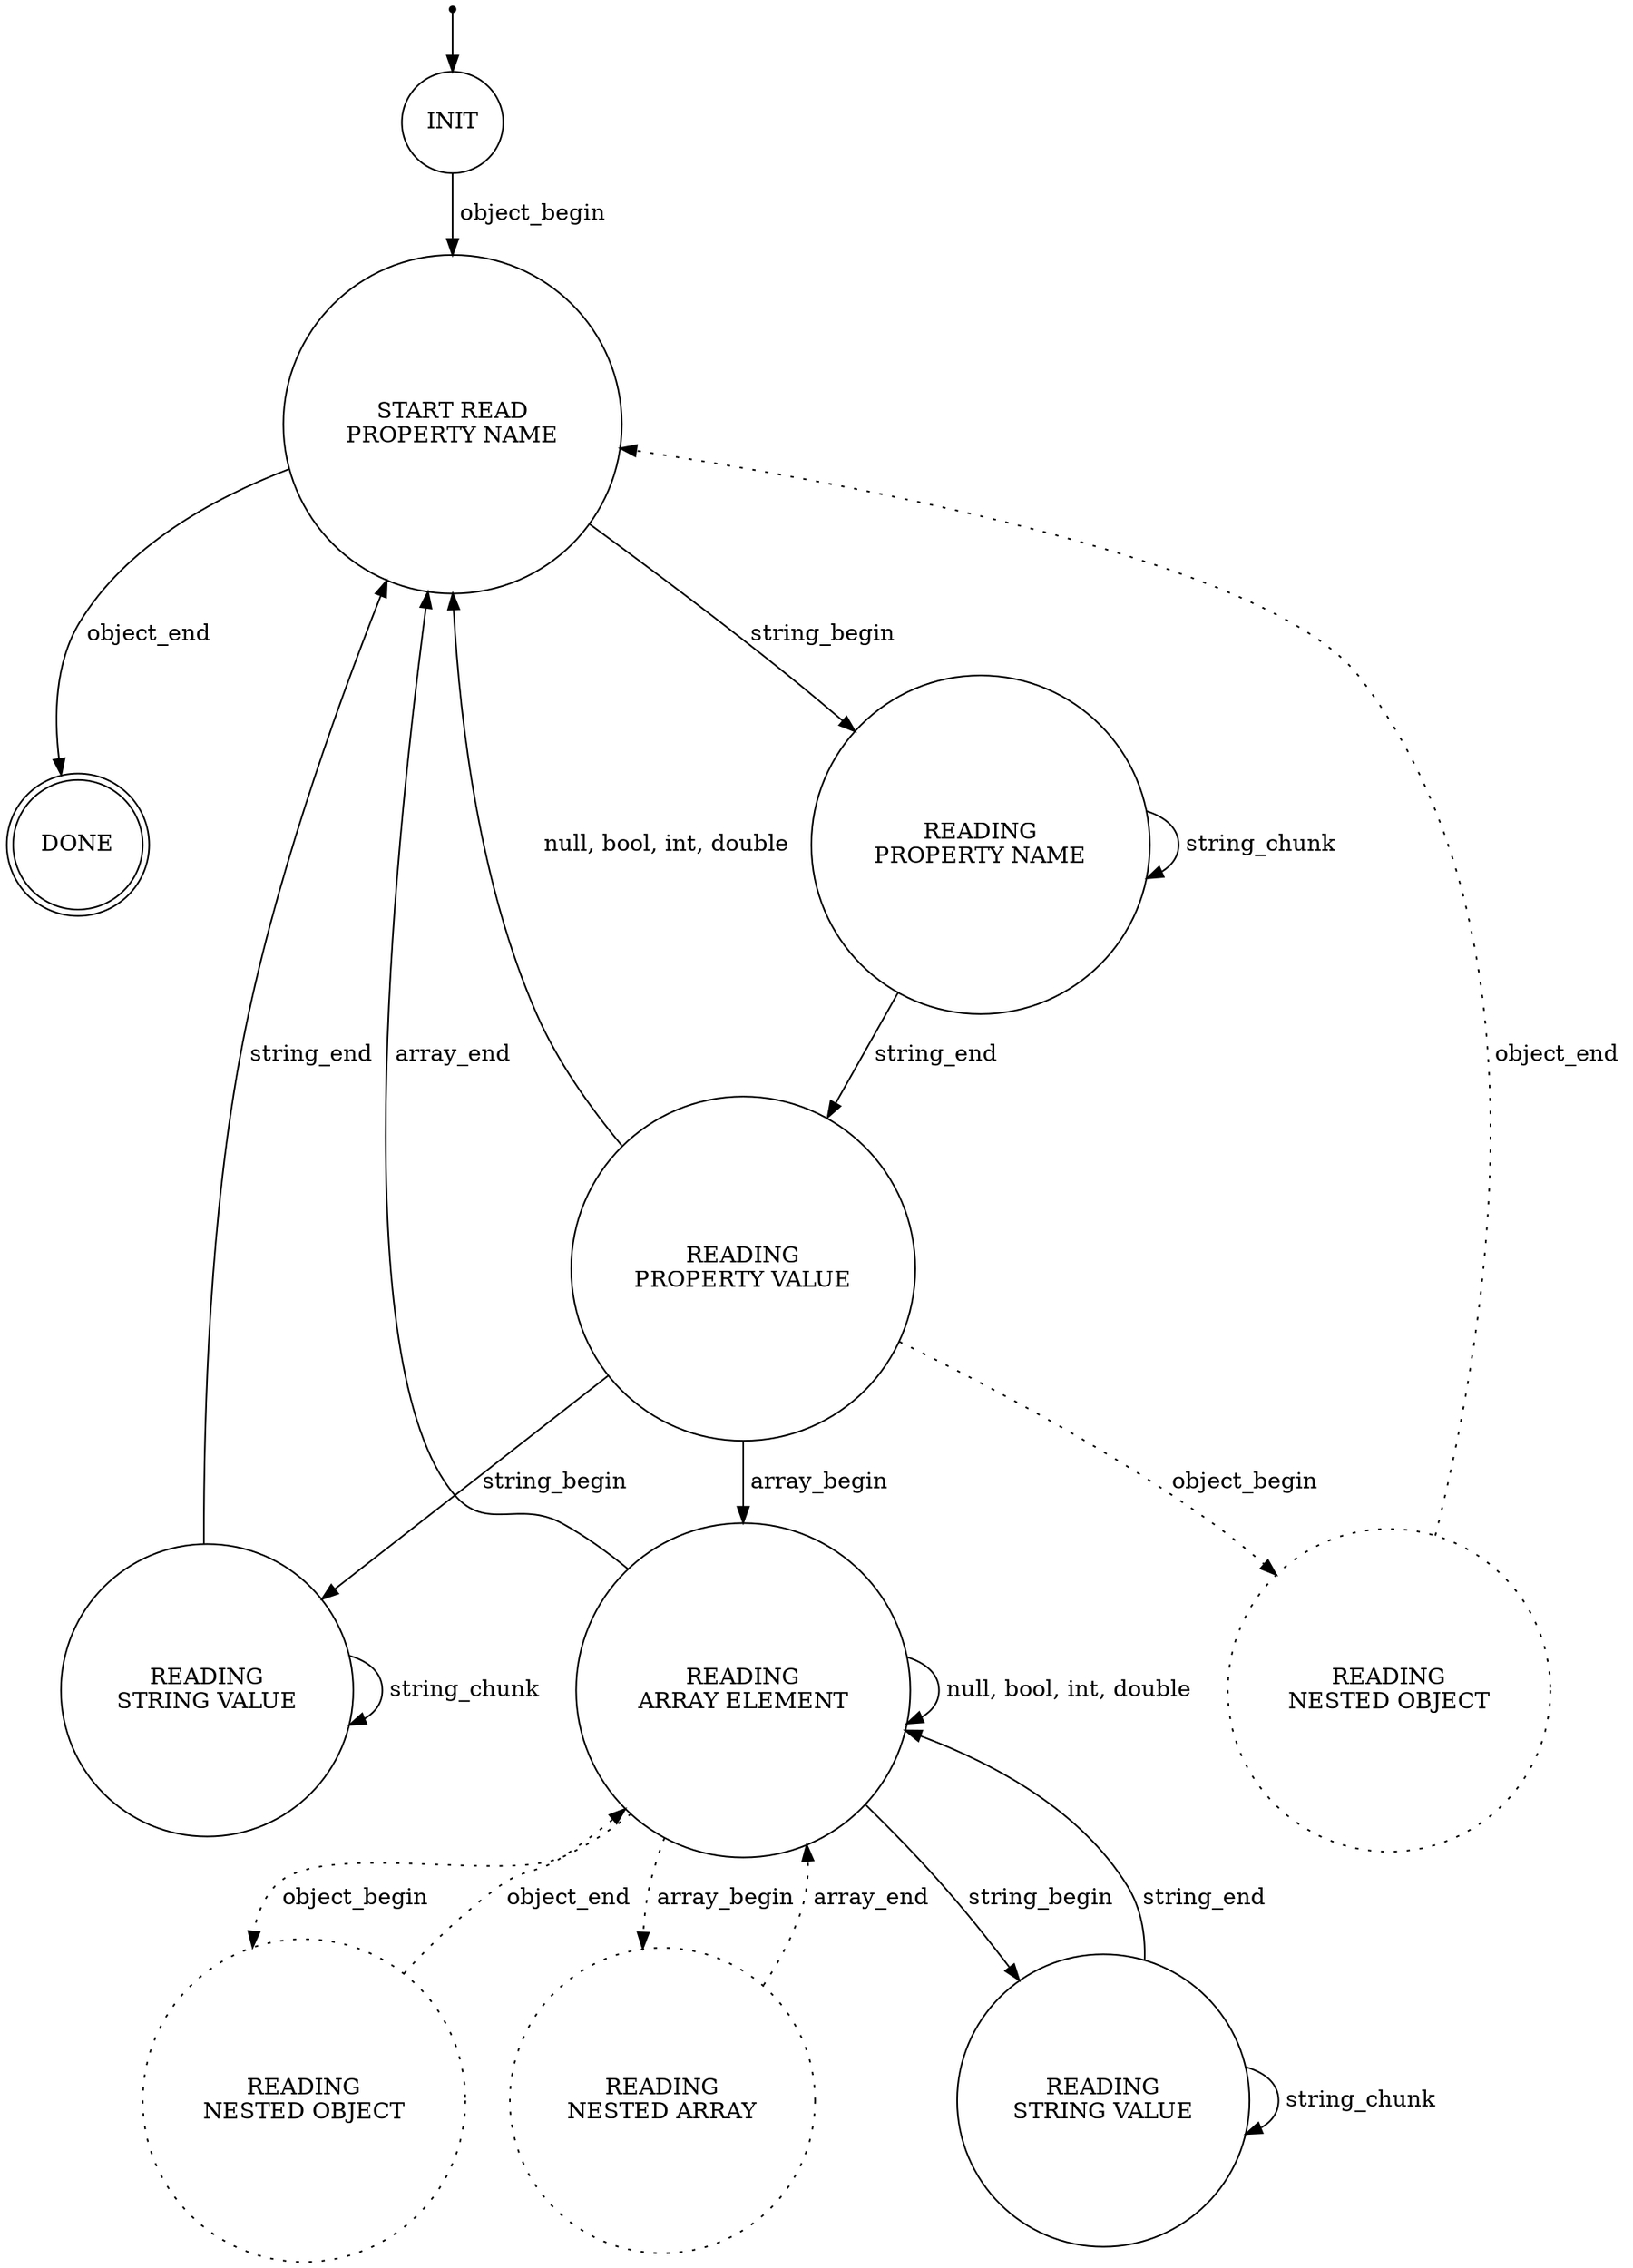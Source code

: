 /*
 */
digraph finite_state_machine {
  node [shape=point]; entry

  node [shape=doublecircle label="DONE"] done;

  node [shape=circle label="INIT"] init;
  node [label="START READ\nPROPERTY NAME"] start_read_property_name;
  node [label="READING\nPROPERTY NAME"] reading_property_name;
  node [label="READING\nPROPERTY VALUE"] reading_property_value;
	node [label="READING\nSTRING VALUE"] reading_string_value;
	node [label="READING\nNESTED OBJECT" style=dotted] reading_nested_object;
	node [label="READING\nARRAY ELEMENT" style=solid] reading_array_element;
	node [label="READING\nNESTED OBJECT" style=dotted]
		reading_array_nested_object;
	node [label="READING\nNESTED ARRAY" style=dotted]
		reading_array_nested_array;
	node [label="READING\nSTRING VALUE" style=solid] reading_array_string_value;

  entry -> init;

  init -> start_read_property_name [label=" object_begin "];
	start_read_property_name -> reading_property_name [label=" string_begin "];
	start_read_property_name -> done [label=" object_end "];
	reading_property_name -> reading_property_name [label=" string_chunk "];
	reading_property_name -> reading_property_value [label=" string_end "];
	reading_property_value -> start_read_property_name
		[label= " null, bool, int, double "];
	reading_property_value -> reading_string_value [label=" string_begin "];
	reading_string_value -> reading_string_value [label=" string_chunk "];
	reading_string_value -> start_read_property_name [label=" string_end "];
	reading_property_value -> reading_nested_object
		[style=dotted label=" object_begin "];
	reading_nested_object -> start_read_property_name
		[style=dotted label=" object_end "];
	reading_property_value -> reading_array_element
		[style=solid label=" array_begin "];
	reading_array_element -> reading_array_nested_object
		[style=dotted label=" object_begin "];
	reading_array_nested_object -> reading_array_element
		[style=dotted label=" object_end "];
	reading_array_element -> reading_array_nested_array
		[style=dotted label=" array_begin "];
	reading_array_nested_array -> reading_array_element
		[style=dotted label=" array_end "];
	reading_array_element -> reading_array_element
		[label= " null, bool, int, double "];
	reading_array_element -> reading_array_string_value [label=" string_begin "];
	reading_array_string_value -> reading_array_string_value
		[label=" string_chunk"];
	reading_array_string_value -> reading_array_element [label=" string_end"];
	reading_array_element -> start_read_property_name [label=" array_end "];
}
